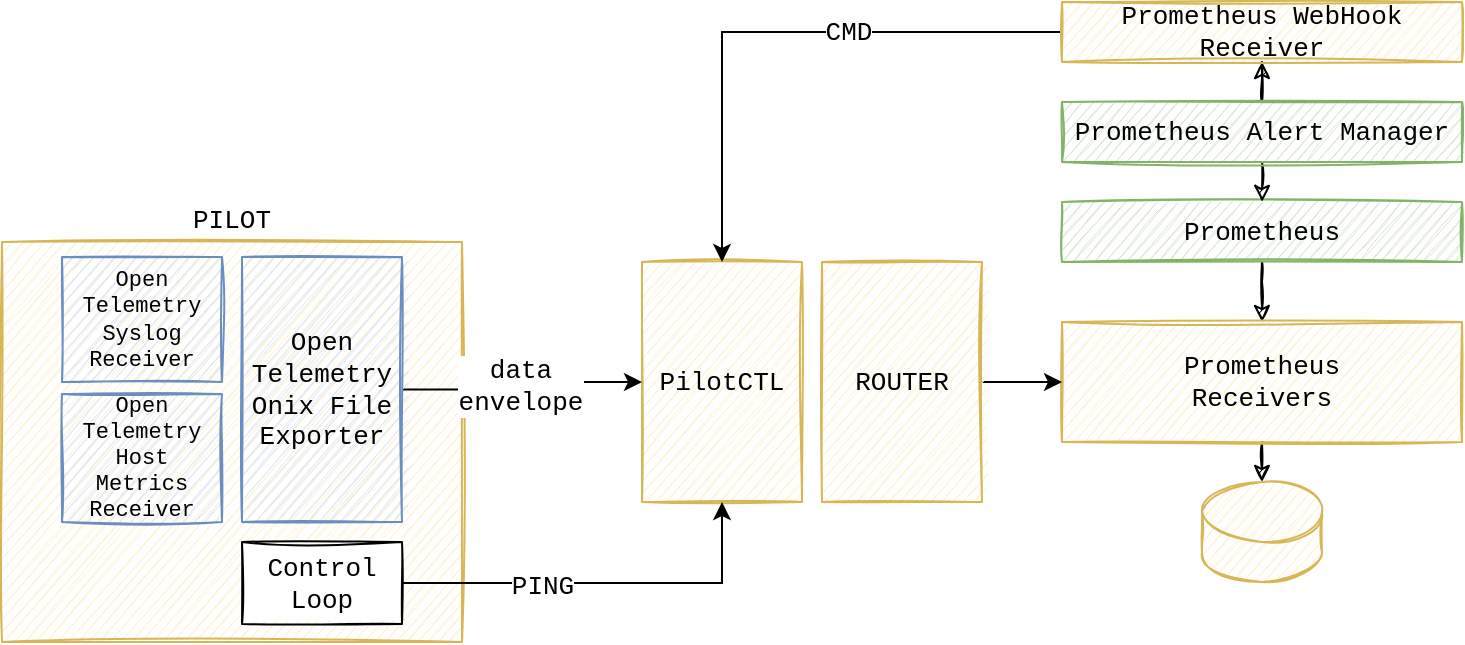 <mxfile version="15.5.4" type="embed"><diagram id="_mUTx1Qh6k1F5OyqRYpt" name="Page-1"><mxGraphModel dx="912" dy="670" grid="1" gridSize="10" guides="1" tooltips="1" connect="1" arrows="1" fold="1" page="1" pageScale="1" pageWidth="1169" pageHeight="827" math="0" shadow="0"><root><mxCell id="0"/><mxCell id="1" parent="0"/><mxCell id="XoOoSEFYXt-52EfQb45m-16" value="PILOT" style="rounded=0;whiteSpace=wrap;html=1;fontFamily=Courier New;fontSize=13;labelPosition=center;verticalLabelPosition=top;align=center;verticalAlign=bottom;fillColor=#fff2cc;strokeColor=#d6b656;sketch=1;" parent="1" vertex="1"><mxGeometry x="210" y="240" width="230" height="200" as="geometry"/></mxCell><mxCell id="XoOoSEFYXt-52EfQb45m-2" value="PilotCTL" style="rounded=0;whiteSpace=wrap;html=1;fontFamily=Courier New;fontSize=13;fillColor=#fff2cc;strokeColor=#d6b656;sketch=1;" parent="1" vertex="1"><mxGeometry x="530" y="250" width="80" height="120" as="geometry"/></mxCell><mxCell id="XoOoSEFYXt-52EfQb45m-5" value="Open&lt;br style=&quot;font-size: 11px;&quot;&gt;Telemetry&lt;br style=&quot;font-size: 11px;&quot;&gt;Syslog&lt;br style=&quot;font-size: 11px;&quot;&gt;Receiver" style="rounded=0;whiteSpace=wrap;html=1;fontFamily=Courier New;fontSize=11;fillColor=#dae8fc;strokeColor=#6c8ebf;sketch=1;" parent="1" vertex="1"><mxGeometry x="240.0" y="247.5" width="80" height="62.5" as="geometry"/></mxCell><mxCell id="XoOoSEFYXt-52EfQb45m-7" style="edgeStyle=orthogonalEdgeStyle;rounded=0;orthogonalLoop=1;jettySize=auto;html=1;exitX=1;exitY=0.5;exitDx=0;exitDy=0;entryX=0;entryY=0.5;entryDx=0;entryDy=0;fontFamily=Courier New;fontSize=13;" parent="1" source="XoOoSEFYXt-52EfQb45m-6" target="XoOoSEFYXt-52EfQb45m-2" edge="1"><mxGeometry relative="1" as="geometry"/></mxCell><mxCell id="XoOoSEFYXt-52EfQb45m-19" value="data&lt;br&gt;envelope" style="edgeLabel;html=1;align=center;verticalAlign=middle;resizable=0;points=[];fontFamily=Courier New;fontSize=13;" parent="XoOoSEFYXt-52EfQb45m-7" vertex="1" connectable="0"><mxGeometry x="0.004" y="1" relative="1" as="geometry"><mxPoint as="offset"/></mxGeometry></mxCell><mxCell id="XoOoSEFYXt-52EfQb45m-6" value="Open&lt;br&gt;Telemetry&lt;br&gt;Onix File&lt;br style=&quot;font-size: 13px&quot;&gt;Exporter" style="rounded=0;whiteSpace=wrap;html=1;fontFamily=Courier New;fontSize=13;fillColor=#dae8fc;strokeColor=#6c8ebf;sketch=1;" parent="1" vertex="1"><mxGeometry x="330" y="247.5" width="80" height="132.5" as="geometry"/></mxCell><mxCell id="XoOoSEFYXt-52EfQb45m-22" style="edgeStyle=orthogonalEdgeStyle;rounded=0;orthogonalLoop=1;jettySize=auto;html=1;exitX=0.5;exitY=1;exitDx=0;exitDy=0;fontFamily=Courier New;fontSize=13;sketch=1;" parent="1" source="XoOoSEFYXt-52EfQb45m-9" target="XoOoSEFYXt-52EfQb45m-10" edge="1"><mxGeometry relative="1" as="geometry"/></mxCell><mxCell id="XoOoSEFYXt-52EfQb45m-9" value="Prometheus" style="rounded=0;whiteSpace=wrap;html=1;fontFamily=Courier New;fontSize=13;fillColor=#d5e8d4;strokeColor=#82b366;sketch=1;" parent="1" vertex="1"><mxGeometry x="740" y="220" width="200" height="30" as="geometry"/></mxCell><mxCell id="XoOoSEFYXt-52EfQb45m-24" style="edgeStyle=orthogonalEdgeStyle;rounded=0;orthogonalLoop=1;jettySize=auto;html=1;exitX=0.5;exitY=1;exitDx=0;exitDy=0;entryX=0.5;entryY=0;entryDx=0;entryDy=0;entryPerimeter=0;fontFamily=Courier New;fontSize=13;sketch=1;" parent="1" source="XoOoSEFYXt-52EfQb45m-10" target="XoOoSEFYXt-52EfQb45m-23" edge="1"><mxGeometry relative="1" as="geometry"/></mxCell><mxCell id="XoOoSEFYXt-52EfQb45m-10" value="Prometheus&lt;br style=&quot;font-size: 13px;&quot;&gt;Receivers" style="rounded=0;whiteSpace=wrap;html=1;fontFamily=Courier New;fontSize=13;fillColor=#fff2cc;strokeColor=#d6b656;sketch=1;" parent="1" vertex="1"><mxGeometry x="740" y="280" width="200" height="60" as="geometry"/></mxCell><mxCell id="XoOoSEFYXt-52EfQb45m-11" value="Open Telemetry&lt;br&gt;Host Metrics&lt;br style=&quot;font-size: 11px;&quot;&gt;Receiver" style="rounded=0;whiteSpace=wrap;html=1;fontFamily=Courier New;fontSize=11;fillColor=#dae8fc;strokeColor=#6c8ebf;sketch=1;" parent="1" vertex="1"><mxGeometry x="240.0" y="316" width="80" height="64" as="geometry"/></mxCell><mxCell id="XoOoSEFYXt-52EfQb45m-13" style="edgeStyle=orthogonalEdgeStyle;rounded=0;orthogonalLoop=1;jettySize=auto;html=1;exitX=1;exitY=0.5;exitDx=0;exitDy=0;entryX=0;entryY=0.5;entryDx=0;entryDy=0;fontFamily=Courier New;fontSize=13;" parent="1" source="XoOoSEFYXt-52EfQb45m-12" target="XoOoSEFYXt-52EfQb45m-10" edge="1"><mxGeometry relative="1" as="geometry"/></mxCell><mxCell id="XoOoSEFYXt-52EfQb45m-12" value="ROUTER" style="rounded=0;whiteSpace=wrap;html=1;fontFamily=Courier New;fontSize=13;fillColor=#fff2cc;strokeColor=#d6b656;sketch=1;" parent="1" vertex="1"><mxGeometry x="620" y="250" width="80" height="120" as="geometry"/></mxCell><mxCell id="XoOoSEFYXt-52EfQb45m-18" style="edgeStyle=orthogonalEdgeStyle;rounded=0;orthogonalLoop=1;jettySize=auto;html=1;exitX=1;exitY=0.5;exitDx=0;exitDy=0;entryX=0.5;entryY=1;entryDx=0;entryDy=0;fontFamily=Courier New;fontSize=13;" parent="1" source="XoOoSEFYXt-52EfQb45m-17" target="XoOoSEFYXt-52EfQb45m-2" edge="1"><mxGeometry relative="1" as="geometry"><mxPoint x="510" y="500" as="targetPoint"/></mxGeometry></mxCell><mxCell id="XoOoSEFYXt-52EfQb45m-20" value="PING" style="edgeLabel;html=1;align=center;verticalAlign=middle;resizable=0;points=[];fontFamily=Courier New;fontSize=13;" parent="XoOoSEFYXt-52EfQb45m-18" vertex="1" connectable="0"><mxGeometry x="-0.304" y="-1" relative="1" as="geometry"><mxPoint as="offset"/></mxGeometry></mxCell><mxCell id="XoOoSEFYXt-52EfQb45m-17" value="Control Loop" style="rounded=0;whiteSpace=wrap;html=1;fontFamily=Courier New;fontSize=13;sketch=1;" parent="1" vertex="1"><mxGeometry x="330" y="390" width="80" height="41" as="geometry"/></mxCell><mxCell id="XoOoSEFYXt-52EfQb45m-23" value="" style="shape=cylinder3;whiteSpace=wrap;html=1;boundedLbl=1;backgroundOutline=1;size=15;fontFamily=Courier New;fontSize=13;fillColor=#fff2cc;strokeColor=#d6b656;sketch=1;" parent="1" vertex="1"><mxGeometry x="810" y="360" width="60" height="50" as="geometry"/></mxCell><mxCell id="XoOoSEFYXt-52EfQb45m-26" style="edgeStyle=orthogonalEdgeStyle;rounded=0;orthogonalLoop=1;jettySize=auto;html=1;exitX=0.5;exitY=1;exitDx=0;exitDy=0;entryX=0.5;entryY=0;entryDx=0;entryDy=0;fontFamily=Courier New;fontSize=13;sketch=1;" parent="1" source="XoOoSEFYXt-52EfQb45m-25" target="XoOoSEFYXt-52EfQb45m-9" edge="1"><mxGeometry relative="1" as="geometry"/></mxCell><mxCell id="XoOoSEFYXt-52EfQb45m-28" style="edgeStyle=orthogonalEdgeStyle;rounded=0;orthogonalLoop=1;jettySize=auto;html=1;exitX=0.5;exitY=0;exitDx=0;exitDy=0;fontFamily=Courier New;fontSize=13;sketch=1;" parent="1" source="XoOoSEFYXt-52EfQb45m-25" target="XoOoSEFYXt-52EfQb45m-27" edge="1"><mxGeometry relative="1" as="geometry"/></mxCell><mxCell id="XoOoSEFYXt-52EfQb45m-25" value="Prometheus Alert Manager" style="rounded=0;whiteSpace=wrap;html=1;fontFamily=Courier New;fontSize=13;fillColor=#d5e8d4;strokeColor=#82b366;sketch=1;" parent="1" vertex="1"><mxGeometry x="740" y="170" width="200" height="30" as="geometry"/></mxCell><mxCell id="XoOoSEFYXt-52EfQb45m-29" style="edgeStyle=orthogonalEdgeStyle;rounded=0;orthogonalLoop=1;jettySize=auto;html=1;exitX=0;exitY=0.5;exitDx=0;exitDy=0;entryX=0.5;entryY=0;entryDx=0;entryDy=0;fontFamily=Courier New;fontSize=13;" parent="1" source="XoOoSEFYXt-52EfQb45m-27" target="XoOoSEFYXt-52EfQb45m-2" edge="1"><mxGeometry relative="1" as="geometry"/></mxCell><mxCell id="XoOoSEFYXt-52EfQb45m-30" value="CMD" style="edgeLabel;html=1;align=center;verticalAlign=middle;resizable=0;points=[];fontFamily=Courier New;fontSize=13;" parent="XoOoSEFYXt-52EfQb45m-29" vertex="1" connectable="0"><mxGeometry x="-0.25" relative="1" as="geometry"><mxPoint as="offset"/></mxGeometry></mxCell><mxCell id="XoOoSEFYXt-52EfQb45m-27" value="Prometheus WebHook Receiver" style="rounded=0;whiteSpace=wrap;html=1;fontFamily=Courier New;fontSize=13;fillColor=#fff2cc;strokeColor=#d6b656;sketch=1;" parent="1" vertex="1"><mxGeometry x="740" y="120" width="200" height="30" as="geometry"/></mxCell></root></mxGraphModel></diagram></mxfile>
